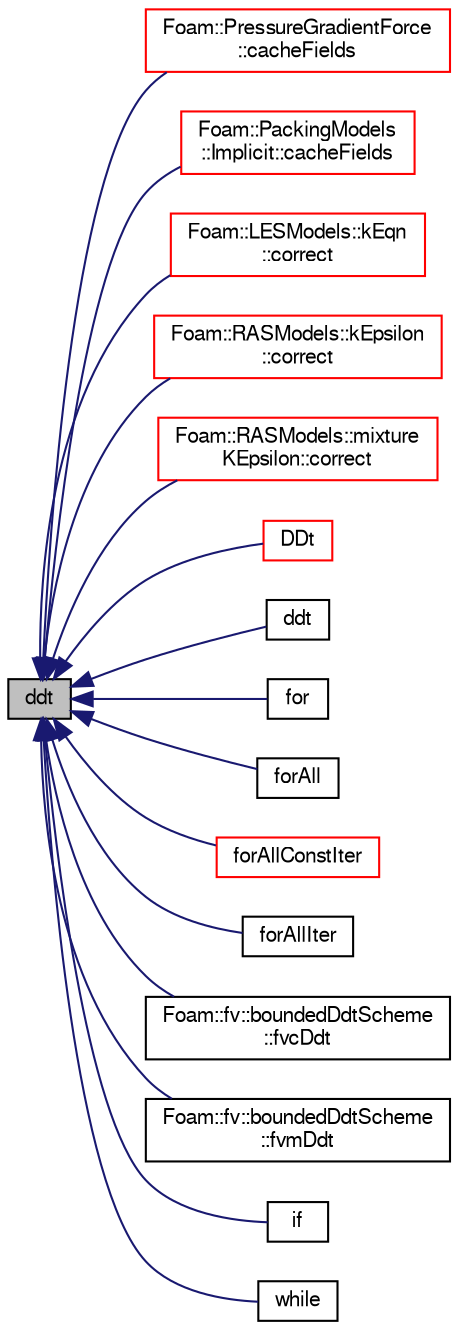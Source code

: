 digraph "ddt"
{
  bgcolor="transparent";
  edge [fontname="FreeSans",fontsize="10",labelfontname="FreeSans",labelfontsize="10"];
  node [fontname="FreeSans",fontsize="10",shape=record];
  rankdir="LR";
  Node2985 [label="ddt",height=0.2,width=0.4,color="black", fillcolor="grey75", style="filled", fontcolor="black"];
  Node2985 -> Node2986 [dir="back",color="midnightblue",fontsize="10",style="solid",fontname="FreeSans"];
  Node2986 [label="Foam::PressureGradientForce\l::cacheFields",height=0.2,width=0.4,color="red",URL="$a24158.html#a6005414ac27ae3e0b5a783ba216c1906",tooltip="Cache fields. "];
  Node2985 -> Node2988 [dir="back",color="midnightblue",fontsize="10",style="solid",fontname="FreeSans"];
  Node2988 [label="Foam::PackingModels\l::Implicit::cacheFields",height=0.2,width=0.4,color="red",URL="$a24254.html#a6005414ac27ae3e0b5a783ba216c1906",tooltip="Calculate the inter particles stresses. "];
  Node2985 -> Node2990 [dir="back",color="midnightblue",fontsize="10",style="solid",fontname="FreeSans"];
  Node2990 [label="Foam::LESModels::kEqn\l::correct",height=0.2,width=0.4,color="red",URL="$a31210.html#a3ae44b28050c3aa494c1d8e18cf618c1",tooltip="Correct Eddy-Viscosity and related properties. "];
  Node2985 -> Node2992 [dir="back",color="midnightblue",fontsize="10",style="solid",fontname="FreeSans"];
  Node2992 [label="Foam::RASModels::kEpsilon\l::correct",height=0.2,width=0.4,color="red",URL="$a31302.html#a3ae44b28050c3aa494c1d8e18cf618c1",tooltip="Solve the turbulence equations and correct the turbulence viscosity. "];
  Node2985 -> Node2996 [dir="back",color="midnightblue",fontsize="10",style="solid",fontname="FreeSans"];
  Node2996 [label="Foam::RASModels::mixture\lKEpsilon::correct",height=0.2,width=0.4,color="red",URL="$a31190.html#a3ae44b28050c3aa494c1d8e18cf618c1",tooltip="Solve the turbulence equations and correct the turbulence viscosity. "];
  Node2985 -> Node2998 [dir="back",color="midnightblue",fontsize="10",style="solid",fontname="FreeSans"];
  Node2998 [label="DDt",height=0.2,width=0.4,color="red",URL="$a21134.html#ab0b7059288d30051ab6817560484a801"];
  Node2985 -> Node3000 [dir="back",color="midnightblue",fontsize="10",style="solid",fontname="FreeSans"];
  Node3000 [label="ddt",height=0.2,width=0.4,color="black",URL="$a21134.html#a64f8536f80a13ca0e4fc81c9f21b4f67"];
  Node2985 -> Node3001 [dir="back",color="midnightblue",fontsize="10",style="solid",fontname="FreeSans"];
  Node3001 [label="for",height=0.2,width=0.4,color="black",URL="$a38537.html#ae9610aff8f04c828f9db802f66a18f67"];
  Node2985 -> Node3002 [dir="back",color="midnightblue",fontsize="10",style="solid",fontname="FreeSans"];
  Node3002 [label="forAll",height=0.2,width=0.4,color="black",URL="$a38177.html#a10c29c5a8ec21260e2867f83e0bbd2b6"];
  Node2985 -> Node3003 [dir="back",color="midnightblue",fontsize="10",style="solid",fontname="FreeSans"];
  Node3003 [label="forAllConstIter",height=0.2,width=0.4,color="red",URL="$a38141.html#ae21e2836509b0fa7f7cedf6493b11b09"];
  Node2985 -> Node3725 [dir="back",color="midnightblue",fontsize="10",style="solid",fontname="FreeSans"];
  Node3725 [label="forAllIter",height=0.2,width=0.4,color="black",URL="$a38600.html#aaaca96f2de03e39be860dca1ff20ef39"];
  Node2985 -> Node5006 [dir="back",color="midnightblue",fontsize="10",style="solid",fontname="FreeSans"];
  Node5006 [label="Foam::fv::boundedDdtScheme\l::fvcDdt",height=0.2,width=0.4,color="black",URL="$a22470.html#abb706bbb171fabb8ce34a1832dc95f79"];
  Node2985 -> Node5007 [dir="back",color="midnightblue",fontsize="10",style="solid",fontname="FreeSans"];
  Node5007 [label="Foam::fv::boundedDdtScheme\l::fvmDdt",height=0.2,width=0.4,color="black",URL="$a22470.html#a9210920f37338a519e6a7971e973ff35"];
  Node2985 -> Node3722 [dir="back",color="midnightblue",fontsize="10",style="solid",fontname="FreeSans"];
  Node3722 [label="if",height=0.2,width=0.4,color="black",URL="$a38027.html#a8b7f998449b569bf0b55d8c54cbac3cc"];
  Node2985 -> Node3723 [dir="back",color="midnightblue",fontsize="10",style="solid",fontname="FreeSans"];
  Node3723 [label="while",height=0.2,width=0.4,color="black",URL="$a38027.html#ab13470e79e249d04c443bf59be9ff31d"];
}
